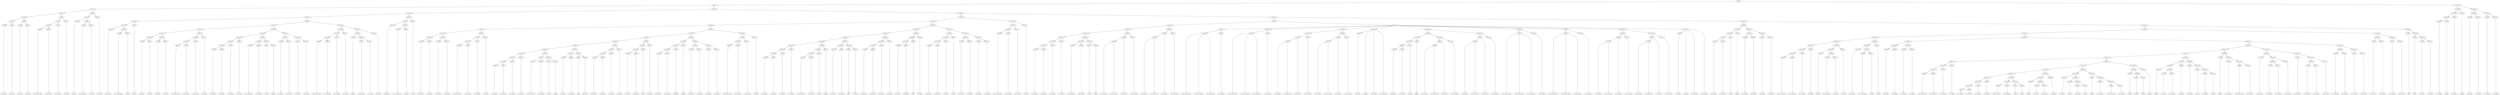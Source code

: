 digraph sample{
"L2544(0)"->"[C  E  G](0)"
"L2544(1)"->"[C  E  G](1)"
"L5130(5)"->"L2544(0)"
"L5130(5)"->"L2544(1)"
"L2544(2)"->"[C  E  G](2)"
"L2544(3)"->"[C  E  G](3)"
"L5130(6)"->"L2544(2)"
"L5130(6)"->"L2544(3)"
"L5130(4)"->"L5130(5)"
"L5130(4)"->"L5130(6)"
"L3494(0)"->"[Cis  D  F  G  B](0)"
"L3269(0)"->"[D  F  G  B](0)"
"L5130(9)"->"L3494(0)"
"L5130(9)"->"L3269(0)"
"L4227(0)"->"[F  G  A  B](0)"
"L5130(8)"->"L5130(9)"
"L5130(8)"->"L4227(0)"
"L4221(0)"->"[F  G  B](0)"
"L5130(7)"->"L5130(8)"
"L5130(7)"->"L4221(0)"
"L5130(3)"->"L5130(4)"
"L5130(3)"->"L5130(7)"
"L4372(0)"->"[C  E](0)"
"L3761(0)"->"[D  E  Gis  B](0)"
"L4187(0)"->"[C  E  A](0)"
"L5130(12)"->"L3761(0)"
"L5130(12)"->"L4187(0)"
"L5130(11)"->"L4372(0)"
"L5130(11)"->"L5130(12)"
"L4004(0)"->"[D  F  A](0)"
"L5130(10)"->"L5130(11)"
"L5130(10)"->"L4004(0)"
"L5130(2)"->"L5130(3)"
"L5130(2)"->"L5130(10)"
"L4431(0)"->"[D  E  Gis](0)"
"L3586(0)"->"[C  D  E  Gis  B](0)"
"L3495(0)"->"[C  A](0)"
"L5130(18)"->"L3586(0)"
"L5130(18)"->"L3495(0)"
"L5130(17)"->"L4431(0)"
"L5130(17)"->"L5130(18)"
"L3495(1)"->"[C  A](1)"
"L5130(16)"->"L5130(17)"
"L5130(16)"->"L3495(1)"
"L2544(4)"->"[C  E  G](4)"
"L2544(5)"->"[C  E  G](5)"
"L5130(23)"->"L2544(4)"
"L5130(23)"->"L2544(5)"
"L2544(6)"->"[C  E  G](6)"
"L2544(7)"->"[C  E  G](7)"
"L5130(24)"->"L2544(6)"
"L5130(24)"->"L2544(7)"
"L5130(22)"->"L5130(23)"
"L5130(22)"->"L5130(24)"
"L3494(1)"->"[Cis  D  F  G  B](1)"
"L3269(1)"->"[D  F  G  B](1)"
"L5130(27)"->"L3494(1)"
"L5130(27)"->"L3269(1)"
"L4227(1)"->"[F  G  A  B](1)"
"L5130(26)"->"L5130(27)"
"L5130(26)"->"L4227(1)"
"L4221(1)"->"[F  G  B](1)"
"L5130(25)"->"L5130(26)"
"L5130(25)"->"L4221(1)"
"L5130(21)"->"L5130(22)"
"L5130(21)"->"L5130(25)"
"L4861(0)"->"[C  G  Ais](0)"
"L1909(0)"->"[C  Fis  A](0)"
"L5130(32)"->"L4861(0)"
"L5130(32)"->"L1909(0)"
"L1221(0)"->"[C  F  Gis](0)"
"L5130(31)"->"L5130(32)"
"L5130(31)"->"L1221(0)"
"L2544(8)"->"[C  E  G](8)"
"L5130(30)"->"L5130(31)"
"L5130(30)"->"L2544(8)"
"L2228(0)"->"[D  E  F  G  B](0)"
"L3269(2)"->"[D  F  G  B](2)"
"L5130(34)"->"L2228(0)"
"L5130(34)"->"L3269(2)"
"L4372(1)"->"[C  E](1)"
"L2185(0)"->"[rest](0)"
"L5130(35)"->"L4372(1)"
"L5130(35)"->"L2185(0)"
"L5130(33)"->"L5130(34)"
"L5130(33)"->"L5130(35)"
"L5130(29)"->"L5130(30)"
"L5130(29)"->"L5130(33)"
"L2544(9)"->"[C  E  G](9)"
"L2544(10)"->"[C  E  G](10)"
"L5130(37)"->"L2544(9)"
"L5130(37)"->"L2544(10)"
"L2544(11)"->"[C  E  G](11)"
"L2544(12)"->"[C  E  G](12)"
"L5130(38)"->"L2544(11)"
"L5130(38)"->"L2544(12)"
"L5130(36)"->"L5130(37)"
"L5130(36)"->"L5130(38)"
"L5130(28)"->"L5130(29)"
"L5130(28)"->"L5130(36)"
"L5130(20)"->"L5130(21)"
"L5130(20)"->"L5130(28)"
"L3494(2)"->"[Cis  D  F  G  B](2)"
"L3269(3)"->"[D  F  G  B](3)"
"L5130(42)"->"L3494(2)"
"L5130(42)"->"L3269(3)"
"L4227(2)"->"[F  G  A  B](2)"
"L5130(41)"->"L5130(42)"
"L5130(41)"->"L4227(2)"
"L4221(2)"->"[F  G  B](2)"
"L5130(40)"->"L5130(41)"
"L5130(40)"->"L4221(2)"
"L4372(2)"->"[C  E](2)"
"L3761(1)"->"[D  E  Gis  B](1)"
"L4187(1)"->"[C  E  A](1)"
"L5130(45)"->"L3761(1)"
"L5130(45)"->"L4187(1)"
"L5130(44)"->"L4372(2)"
"L5130(44)"->"L5130(45)"
"L4004(1)"->"[D  F  A](1)"
"L5130(43)"->"L5130(44)"
"L5130(43)"->"L4004(1)"
"L5130(39)"->"L5130(40)"
"L5130(39)"->"L5130(43)"
"L5130(19)"->"L5130(20)"
"L5130(19)"->"L5130(39)"
"L5130(15)"->"L5130(16)"
"L5130(15)"->"L5130(19)"
"L4431(1)"->"[D  E  Gis](1)"
"L3586(1)"->"[C  D  E  Gis  B](1)"
"L3495(2)"->"[C  A](2)"
"L5130(48)"->"L3586(1)"
"L5130(48)"->"L3495(2)"
"L5130(47)"->"L4431(1)"
"L5130(47)"->"L5130(48)"
"L3495(3)"->"[C  A](3)"
"L5130(46)"->"L5130(47)"
"L5130(46)"->"L3495(3)"
"L5130(14)"->"L5130(15)"
"L5130(14)"->"L5130(46)"
"L2544(13)"->"[C  E  G](13)"
"L2544(14)"->"[C  E  G](14)"
"L5130(55)"->"L2544(13)"
"L5130(55)"->"L2544(14)"
"L2544(15)"->"[C  E  G](15)"
"L2544(16)"->"[C  E  G](16)"
"L5130(56)"->"L2544(15)"
"L5130(56)"->"L2544(16)"
"L5130(54)"->"L5130(55)"
"L5130(54)"->"L5130(56)"
"L3494(3)"->"[Cis  D  F  G  B](3)"
"L3269(4)"->"[D  F  G  B](4)"
"L5130(59)"->"L3494(3)"
"L5130(59)"->"L3269(4)"
"L4227(3)"->"[F  G  A  B](3)"
"L5130(58)"->"L5130(59)"
"L5130(58)"->"L4227(3)"
"L4221(3)"->"[F  G  B](3)"
"L5130(57)"->"L5130(58)"
"L5130(57)"->"L4221(3)"
"L5130(53)"->"L5130(54)"
"L5130(53)"->"L5130(57)"
"L4861(1)"->"[C  G  Ais](1)"
"L1909(1)"->"[C  Fis  A](1)"
"L5130(68)"->"L4861(1)"
"L5130(68)"->"L1909(1)"
"L1221(1)"->"[C  F  Gis](1)"
"L5130(67)"->"L5130(68)"
"L5130(67)"->"L1221(1)"
"L2544(17)"->"[C  E  G](17)"
"L5130(66)"->"L5130(67)"
"L5130(66)"->"L2544(17)"
"L2228(1)"->"[D  E  F  G  B](1)"
"L3269(5)"->"[D  F  G  B](5)"
"L5130(70)"->"L2228(1)"
"L5130(70)"->"L3269(5)"
"L4372(3)"->"[C  E](3)"
"L2185(1)"->"[rest](1)"
"L5130(71)"->"L4372(3)"
"L5130(71)"->"L2185(1)"
"L5130(69)"->"L5130(70)"
"L5130(69)"->"L5130(71)"
"L5130(65)"->"L5130(66)"
"L5130(65)"->"L5130(69)"
"L2689(0)"->"[C  G  B](0)"
"L4058(0)"->"[D  E  Fis](0)"
"L5130(73)"->"L2689(0)"
"L5130(73)"->"L4058(0)"
"L2388(0)"->"[G](0)"
"L1895(0)"->"[D  G  B](0)"
"L5130(74)"->"L2388(0)"
"L5130(74)"->"L1895(0)"
"L5130(72)"->"L5130(73)"
"L5130(72)"->"L5130(74)"
"L5130(64)"->"L5130(65)"
"L5130(64)"->"L5130(72)"
"L4055(0)"->"[C  Dis  G](0)"
"L4055(1)"->"[C  Dis  G](1)"
"L5130(77)"->"L4055(0)"
"L5130(77)"->"L4055(1)"
"L1895(1)"->"[D  G  B](1)"
"L5130(76)"->"L5130(77)"
"L5130(76)"->"L1895(1)"
"L1895(2)"->"[D  G  B](2)"
"L5130(75)"->"L5130(76)"
"L5130(75)"->"L1895(2)"
"L5130(63)"->"L5130(64)"
"L5130(63)"->"L5130(75)"
"L2689(1)"->"[C  G  B](1)"
"L4058(1)"->"[D  E  Fis](1)"
"L5130(80)"->"L2689(1)"
"L5130(80)"->"L4058(1)"
"L2388(1)"->"[G](1)"
"L5130(79)"->"L5130(80)"
"L5130(79)"->"L2388(1)"
"L4221(4)"->"[F  G  B](4)"
"L5130(78)"->"L5130(79)"
"L5130(78)"->"L4221(4)"
"L5130(62)"->"L5130(63)"
"L5130(62)"->"L5130(78)"
"L4055(2)"->"[C  Dis  G](2)"
"L4055(3)"->"[C  Dis  G](3)"
"L5130(84)"->"L4055(2)"
"L5130(84)"->"L4055(3)"
"L1895(3)"->"[D  G  B](3)"
"L5130(83)"->"L5130(84)"
"L5130(83)"->"L1895(3)"
"L2597(0)"->"[G  B](0)"
"L5130(82)"->"L5130(83)"
"L5130(82)"->"L2597(0)"
"L2544(18)"->"[C  E  G](18)"
"L2544(19)"->"[C  E  G](19)"
"L5130(86)"->"L2544(18)"
"L5130(86)"->"L2544(19)"
"L2544(20)"->"[C  E  G](20)"
"L2544(21)"->"[C  E  G](21)"
"L5130(87)"->"L2544(20)"
"L5130(87)"->"L2544(21)"
"L5130(85)"->"L5130(86)"
"L5130(85)"->"L5130(87)"
"L5130(81)"->"L5130(82)"
"L5130(81)"->"L5130(85)"
"L5130(61)"->"L5130(62)"
"L5130(61)"->"L5130(81)"
"L3494(4)"->"[Cis  D  F  G  B](4)"
"L3269(6)"->"[D  F  G  B](6)"
"L5130(90)"->"L3494(4)"
"L5130(90)"->"L3269(6)"
"L4227(4)"->"[F  G  A  B](4)"
"L5130(89)"->"L5130(90)"
"L5130(89)"->"L4227(4)"
"L4221(5)"->"[F  G  B](5)"
"L5130(88)"->"L5130(89)"
"L5130(88)"->"L4221(5)"
"L5130(60)"->"L5130(61)"
"L5130(60)"->"L5130(88)"
"L5130(52)"->"L5130(53)"
"L5130(52)"->"L5130(60)"
"L4861(2)"->"[C  G  Ais](2)"
"L1909(2)"->"[C  Fis  A](2)"
"L5130(98)"->"L4861(2)"
"L5130(98)"->"L1909(2)"
"L1221(2)"->"[C  F  Gis](2)"
"L5130(97)"->"L5130(98)"
"L5130(97)"->"L1221(2)"
"L2544(22)"->"[C  E  G](22)"
"L5130(96)"->"L5130(97)"
"L5130(96)"->"L2544(22)"
"L2228(2)"->"[D  E  F  G  B](2)"
"L3269(7)"->"[D  F  G  B](7)"
"L5130(101)"->"L2228(2)"
"L5130(101)"->"L3269(7)"
"L4372(4)"->"[C  E](4)"
"L5130(100)"->"L5130(101)"
"L5130(100)"->"L4372(4)"
"L2185(2)"->"[rest](2)"
"L5130(99)"->"L5130(100)"
"L5130(99)"->"L2185(2)"
"L5130(95)"->"L5130(96)"
"L5130(95)"->"L5130(99)"
"L2689(2)"->"[C  G  B](2)"
"L4058(2)"->"[D  E  Fis](2)"
"L5130(103)"->"L2689(2)"
"L5130(103)"->"L4058(2)"
"L2388(2)"->"[G](2)"
"L1895(4)"->"[D  G  B](4)"
"L5130(104)"->"L2388(2)"
"L5130(104)"->"L1895(4)"
"L5130(102)"->"L5130(103)"
"L5130(102)"->"L5130(104)"
"L5130(94)"->"L5130(95)"
"L5130(94)"->"L5130(102)"
"L4055(4)"->"[C  Dis  G](4)"
"L4055(5)"->"[C  Dis  G](5)"
"L5130(107)"->"L4055(4)"
"L5130(107)"->"L4055(5)"
"L1895(5)"->"[D  G  B](5)"
"L5130(106)"->"L5130(107)"
"L5130(106)"->"L1895(5)"
"L1895(6)"->"[D  G  B](6)"
"L5130(105)"->"L5130(106)"
"L5130(105)"->"L1895(6)"
"L5130(93)"->"L5130(94)"
"L5130(93)"->"L5130(105)"
"L2689(3)"->"[C  G  B](3)"
"L4058(3)"->"[D  E  Fis](3)"
"L5130(110)"->"L2689(3)"
"L5130(110)"->"L4058(3)"
"L2388(3)"->"[G](3)"
"L5130(109)"->"L5130(110)"
"L5130(109)"->"L2388(3)"
"L4221(6)"->"[F  G  B](6)"
"L5130(108)"->"L5130(109)"
"L5130(108)"->"L4221(6)"
"L5130(92)"->"L5130(93)"
"L5130(92)"->"L5130(108)"
"L4055(6)"->"[C  Dis  G](6)"
"L4055(7)"->"[C  Dis  G](7)"
"L5130(114)"->"L4055(6)"
"L5130(114)"->"L4055(7)"
"L1895(7)"->"[D  G  B](7)"
"L5130(113)"->"L5130(114)"
"L5130(113)"->"L1895(7)"
"L2597(1)"->"[G  B](1)"
"L5130(112)"->"L5130(113)"
"L5130(112)"->"L2597(1)"
"L2544(23)"->"[C  E  G](23)"
"L2544(24)"->"[C  E  G](24)"
"L5130(116)"->"L2544(23)"
"L5130(116)"->"L2544(24)"
"L2544(25)"->"[C  E  G](25)"
"L2544(26)"->"[C  E  G](26)"
"L5130(117)"->"L2544(25)"
"L5130(117)"->"L2544(26)"
"L5130(115)"->"L5130(116)"
"L5130(115)"->"L5130(117)"
"L5130(111)"->"L5130(112)"
"L5130(111)"->"L5130(115)"
"L5130(91)"->"L5130(92)"
"L5130(91)"->"L5130(111)"
"L5130(51)"->"L5130(52)"
"L5130(51)"->"L5130(91)"
"L3494(5)"->"[Cis  D  F  G  B](5)"
"L3269(8)"->"[D  F  G  B](8)"
"L5130(120)"->"L3494(5)"
"L5130(120)"->"L3269(8)"
"L4227(5)"->"[F  G  A  B](5)"
"L5130(119)"->"L5130(120)"
"L5130(119)"->"L4227(5)"
"L4221(7)"->"[F  G  B](7)"
"L5130(118)"->"L5130(119)"
"L5130(118)"->"L4221(7)"
"L5130(50)"->"L5130(51)"
"L5130(50)"->"L5130(118)"
"L4861(3)"->"[C  G  Ais](3)"
"L1909(3)"->"[C  Fis  A](3)"
"L5130(127)"->"L4861(3)"
"L5130(127)"->"L1909(3)"
"L1221(3)"->"[C  F  Gis](3)"
"L5130(126)"->"L5130(127)"
"L5130(126)"->"L1221(3)"
"L2544(27)"->"[C  E  G](27)"
"L5130(125)"->"L5130(126)"
"L5130(125)"->"L2544(27)"
"L2228(3)"->"[D  E  F  G  B](3)"
"L3269(9)"->"[D  F  G  B](9)"
"L5130(129)"->"L2228(3)"
"L5130(129)"->"L3269(9)"
"L4372(5)"->"[C  E](5)"
"L2185(3)"->"[rest](3)"
"L5130(130)"->"L4372(5)"
"L5130(130)"->"L2185(3)"
"L5130(128)"->"L5130(129)"
"L5130(128)"->"L5130(130)"
"L5130(124)"->"L5130(125)"
"L5130(124)"->"L5130(128)"
"L1509(0)"->"[C  F  G  A](0)"
"L1509(0)"->"[C  D  E  F  A](0)"
"L4209(0)"->"L1509(0)"
"L4209(0)"->"[C  D  F  A](0)"
"L3211(0)"->"[C  D  F  A  B](0)"
"L5130(131)"->"L4209(0)"
"L5130(131)"->"L3211(0)"
"L5130(123)"->"L5130(124)"
"L5130(123)"->"L5130(131)"
"L1509(1)"->"[C  F  G  A](1)"
"L1509(1)"->"[C  D  E  F  A](1)"
"L4209(1)"->"L1509(1)"
"L4209(1)"->"[C  D  F  A](1)"
"L3211(1)"->"[C  D  F  A  B](1)"
"L5130(132)"->"L4209(1)"
"L5130(132)"->"L3211(1)"
"L5130(122)"->"L5130(123)"
"L5130(122)"->"L5130(132)"
"L4542(0)"->"[C  Cis  D  E  Ais](0)"
"L4542(0)"->"[C  Dis  E  F  Ais](0)"
"L4542(0)"->"[C  E  Fis  Ais](0)"
"L2616(0)"->"[C  E  G  Ais](0)"
"L4544(0)"->"L4542(0)"
"L4544(0)"->"L2616(0)"
"L4542(1)"->"[C  Cis  D  E  Ais](1)"
"L4542(1)"->"[C  Dis  E  F  Ais](1)"
"L4542(1)"->"[C  E  Fis  Ais](1)"
"L2616(1)"->"[C  E  G  Ais](1)"
"L4544(1)"->"L4542(1)"
"L4544(1)"->"L2616(1)"
"L1509(2)"->"[C  F  G  A](2)"
"L1509(2)"->"[C  D  E  F  A](2)"
"L4209(2)"->"L1509(2)"
"L4209(2)"->"[C  D  F  A](2)"
"L3211(2)"->"[C  D  F  A  B](2)"
"L5130(134)"->"L4209(2)"
"L5130(134)"->"L3211(2)"
"L1509(3)"->"[C  F  G  A](3)"
"L1509(3)"->"[C  D  E  F  A](3)"
"L4209(3)"->"L1509(3)"
"L4209(3)"->"[C  D  F  A](3)"
"L3211(3)"->"[C  D  F  A  B](3)"
"L5130(135)"->"L4209(3)"
"L5130(135)"->"L3211(3)"
"L5130(133)"->"L5130(134)"
"L5130(133)"->"L5130(135)"
"L4264(0)"->"[C  D  E](0)"
"L4349(0)"->"[C  Ais](0)"
"L4349(0)"->"[C  F  G  A](4)"
"L4349(0)"->"L4264(0)"
"L4349(0)"->"[C  G  A  Ais](0)"
"L4787(0)"->"[F  A  Ais](0)"
"L2323(0)"->"[C  D  E  A](0)"
"L5054(0)"->"L4787(0)"
"L5054(0)"->"L2323(0)"
"L2172(0)"->"[F  A](0)"
"L5130(139)"->"L5054(0)"
"L5130(139)"->"L2172(0)"
"L2185(4)"->"[rest](4)"
"L5130(138)"->"L5130(139)"
"L5130(138)"->"L2185(4)"
"L1509(4)"->"[C  F  G  A](5)"
"L1509(4)"->"[C  D  E  F  A](4)"
"L4209(4)"->"L1509(4)"
"L4209(4)"->"[C  D  F  A](4)"
"L3211(4)"->"[C  D  F  A  B](4)"
"L5130(140)"->"L4209(4)"
"L5130(140)"->"L3211(4)"
"L5130(137)"->"L5130(138)"
"L5130(137)"->"L5130(140)"
"L1509(5)"->"[C  F  G  A](6)"
"L1509(5)"->"[C  D  E  F  A](5)"
"L4209(5)"->"L1509(5)"
"L4209(5)"->"[C  D  F  A](5)"
"L3211(5)"->"[C  D  F  A  B](5)"
"L5130(141)"->"L4209(5)"
"L5130(141)"->"L3211(5)"
"L5130(136)"->"L5130(137)"
"L5130(136)"->"L5130(141)"
"L4542(2)"->"[C  Cis  D  E  Ais](2)"
"L4542(2)"->"[C  Dis  E  F  Ais](2)"
"L4542(2)"->"[C  E  Fis  Ais](2)"
"L2616(2)"->"[C  E  G  Ais](2)"
"L4544(2)"->"L4542(2)"
"L4544(2)"->"L2616(2)"
"L4542(3)"->"[C  Cis  D  E  Ais](3)"
"L4542(3)"->"[C  Dis  E  F  Ais](3)"
"L4542(3)"->"[C  E  Fis  Ais](3)"
"L2616(3)"->"[C  E  G  Ais](3)"
"L4544(3)"->"L4542(3)"
"L4544(3)"->"L2616(3)"
"L1509(6)"->"[C  F  G  A](7)"
"L1509(6)"->"[C  D  E  F  A](6)"
"L4209(6)"->"L1509(6)"
"L4209(6)"->"[C  D  F  A](6)"
"L3211(6)"->"[C  D  F  A  B](6)"
"L5130(143)"->"L4209(6)"
"L5130(143)"->"L3211(6)"
"L1509(7)"->"[C  F  G  A](8)"
"L1509(7)"->"[C  D  E  F  A](7)"
"L4209(7)"->"L1509(7)"
"L4209(7)"->"[C  D  F  A](7)"
"L3211(7)"->"[C  D  F  A  B](7)"
"L5130(144)"->"L4209(7)"
"L5130(144)"->"L3211(7)"
"L5130(142)"->"L5130(143)"
"L5130(142)"->"L5130(144)"
"L4264(1)"->"[C  D  E](1)"
"L4349(1)"->"[C  Ais](1)"
"L4349(1)"->"[C  F  G  A](9)"
"L4349(1)"->"L4264(1)"
"L4349(1)"->"[C  G  A  Ais](1)"
"L5032(0)"->"L4544(0)"
"L5032(0)"->"L4544(1)"
"L5032(0)"->"L5130(133)"
"L5032(0)"->"L4349(0)"
"L5032(0)"->"L5130(136)"
"L5032(0)"->"L4544(2)"
"L5032(0)"->"L4544(3)"
"L5032(0)"->"L5130(142)"
"L5032(0)"->"L4349(1)"
"L5045(0)"->"L5130(122)"
"L5045(0)"->"L5032(0)"
"L4787(1)"->"[F  A  Ais](1)"
"L2323(1)"->"[C  D  E  A](1)"
"L5054(1)"->"L4787(1)"
"L5054(1)"->"L2323(1)"
"L2172(1)"->"[F  A](1)"
"L5130(148)"->"L5054(1)"
"L5130(148)"->"L2172(1)"
"L2185(5)"->"[rest](5)"
"L5130(147)"->"L5130(148)"
"L5130(147)"->"L2185(5)"
"L2544(28)"->"[C  E  G](28)"
"L2544(29)"->"[C  E  G](29)"
"L5130(150)"->"L2544(28)"
"L5130(150)"->"L2544(29)"
"L2544(30)"->"[C  E  G](30)"
"L2544(31)"->"[C  E  G](31)"
"L5130(151)"->"L2544(30)"
"L5130(151)"->"L2544(31)"
"L5130(149)"->"L5130(150)"
"L5130(149)"->"L5130(151)"
"L5130(146)"->"L5130(147)"
"L5130(146)"->"L5130(149)"
"L3494(6)"->"[Cis  D  F  G  B](6)"
"L3269(10)"->"[D  F  G  B](10)"
"L5130(159)"->"L3494(6)"
"L5130(159)"->"L3269(10)"
"L4227(6)"->"[F  G  A  B](6)"
"L5130(158)"->"L5130(159)"
"L5130(158)"->"L4227(6)"
"L4221(8)"->"[F  G  B](8)"
"L5130(157)"->"L5130(158)"
"L5130(157)"->"L4221(8)"
"L4372(6)"->"[C  E](6)"
"L3761(2)"->"[D  E  Gis  B](2)"
"L4187(2)"->"[C  E  A](2)"
"L5130(162)"->"L3761(2)"
"L5130(162)"->"L4187(2)"
"L5130(161)"->"L4372(6)"
"L5130(161)"->"L5130(162)"
"L4004(2)"->"[D  F  A](2)"
"L5130(160)"->"L5130(161)"
"L5130(160)"->"L4004(2)"
"L5130(156)"->"L5130(157)"
"L5130(156)"->"L5130(160)"
"L4431(2)"->"[D  E  Gis](2)"
"L3586(2)"->"[C  D  E  Gis  B](2)"
"L3495(4)"->"[C  A](4)"
"L5130(165)"->"L3586(2)"
"L5130(165)"->"L3495(4)"
"L5130(164)"->"L4431(2)"
"L5130(164)"->"L5130(165)"
"L3495(5)"->"[C  A](5)"
"L5130(163)"->"L5130(164)"
"L5130(163)"->"L3495(5)"
"L5130(155)"->"L5130(156)"
"L5130(155)"->"L5130(163)"
"L2544(32)"->"[C  E  G](32)"
"L2544(33)"->"[C  E  G](33)"
"L5130(168)"->"L2544(32)"
"L5130(168)"->"L2544(33)"
"L2544(34)"->"[C  E  G](34)"
"L2544(35)"->"[C  E  G](35)"
"L5130(169)"->"L2544(34)"
"L5130(169)"->"L2544(35)"
"L5130(167)"->"L5130(168)"
"L5130(167)"->"L5130(169)"
"L3494(7)"->"[Cis  D  F  G  B](7)"
"L3269(11)"->"[D  F  G  B](11)"
"L5130(177)"->"L3494(7)"
"L5130(177)"->"L3269(11)"
"L4227(7)"->"[F  G  A  B](7)"
"L5130(176)"->"L5130(177)"
"L5130(176)"->"L4227(7)"
"L4221(9)"->"[F  G  B](9)"
"L5130(175)"->"L5130(176)"
"L5130(175)"->"L4221(9)"
"L4861(4)"->"[C  G  Ais](4)"
"L1909(4)"->"[C  Fis  A](4)"
"L5130(184)"->"L4861(4)"
"L5130(184)"->"L1909(4)"
"L1221(4)"->"[C  F  Gis](4)"
"L5130(183)"->"L5130(184)"
"L5130(183)"->"L1221(4)"
"L2544(36)"->"[C  E  G](36)"
"L5130(182)"->"L5130(183)"
"L5130(182)"->"L2544(36)"
"L2228(4)"->"[D  E  F  G  B](4)"
"L3269(12)"->"[D  F  G  B](12)"
"L5130(186)"->"L2228(4)"
"L5130(186)"->"L3269(12)"
"L4372(7)"->"[C  E](7)"
"L2185(6)"->"[rest](6)"
"L5130(187)"->"L4372(7)"
"L5130(187)"->"L2185(6)"
"L5130(185)"->"L5130(186)"
"L5130(185)"->"L5130(187)"
"L5130(181)"->"L5130(182)"
"L5130(181)"->"L5130(185)"
"L2597(2)"->"[G  B](2)"
"L3003(0)"->"[C  G  A](0)"
"L3931(0)"->"[Cis  G  Ais](0)"
"L5130(190)"->"L3003(0)"
"L5130(190)"->"L3931(0)"
"L5130(189)"->"L2597(2)"
"L5130(189)"->"L5130(190)"
"L1895(8)"->"[D  G  B](8)"
"L5130(188)"->"L5130(189)"
"L5130(188)"->"L1895(8)"
"L5130(180)"->"L5130(181)"
"L5130(180)"->"L5130(188)"
"L2544(37)"->"[C  E  G](37)"
"L2188(0)"->"[E  G](0)"
"L2544(38)"->"[C  E  G](38)"
"L4372(8)"->"[C  E](8)"
"L5130(194)"->"L2544(38)"
"L5130(194)"->"L4372(8)"
"L5130(193)"->"L2188(0)"
"L5130(193)"->"L5130(194)"
"L5130(192)"->"L2544(37)"
"L5130(192)"->"L5130(193)"
"L2597(3)"->"[G  B](3)"
"L3269(13)"->"[D  F  G  B](13)"
"L3494(8)"->"[Cis  D  F  G  B](8)"
"L4184(0)"->"[E  F  G  B](0)"
"L5130(197)"->"L3494(8)"
"L5130(197)"->"L4184(0)"
"L5130(196)"->"L3269(13)"
"L5130(196)"->"L5130(197)"
"L5130(195)"->"L2597(3)"
"L5130(195)"->"L5130(196)"
"L5130(191)"->"L5130(192)"
"L5130(191)"->"L5130(195)"
"L5130(179)"->"L5130(180)"
"L5130(179)"->"L5130(191)"
"L4372(9)"->"[C  E](9)"
"L3420(0)"->"[E  B](0)"
"L1342(0)"->"[C  D](0)"
"L5130(200)"->"L3420(0)"
"L5130(200)"->"L1342(0)"
"L5130(199)"->"L4372(9)"
"L5130(199)"->"L5130(200)"
"L3063(0)"->"[A  B](0)"
"L5130(198)"->"L5130(199)"
"L5130(198)"->"L3063(0)"
"L5130(178)"->"L5130(179)"
"L5130(178)"->"L5130(198)"
"L5130(174)"->"L5130(175)"
"L5130(174)"->"L5130(178)"
"L2597(4)"->"[G  B](4)"
"L3003(1)"->"[C  G  A](1)"
"L3931(1)"->"[Cis  G  Ais](1)"
"L5130(204)"->"L3003(1)"
"L5130(204)"->"L3931(1)"
"L5130(203)"->"L2597(4)"
"L5130(203)"->"L5130(204)"
"L1895(9)"->"[D  G  B](9)"
"L5130(202)"->"L5130(203)"
"L5130(202)"->"L1895(9)"
"L2544(39)"->"[C  E  G](39)"
"L2188(1)"->"[E  G](1)"
"L2544(40)"->"[C  E  G](40)"
"L4372(10)"->"[C  E](10)"
"L5130(207)"->"L2544(40)"
"L5130(207)"->"L4372(10)"
"L5130(206)"->"L2188(1)"
"L5130(206)"->"L5130(207)"
"L5130(205)"->"L2544(39)"
"L5130(205)"->"L5130(206)"
"L5130(201)"->"L5130(202)"
"L5130(201)"->"L5130(205)"
"L5130(173)"->"L5130(174)"
"L5130(173)"->"L5130(201)"
"L2597(5)"->"[G  B](5)"
"L3269(14)"->"[D  F  G  B](14)"
"L3494(9)"->"[Cis  D  F  G  B](9)"
"L4184(1)"->"[E  F  G  B](1)"
"L5130(210)"->"L3494(9)"
"L5130(210)"->"L4184(1)"
"L5130(209)"->"L3269(14)"
"L5130(209)"->"L5130(210)"
"L5130(208)"->"L2597(5)"
"L5130(208)"->"L5130(209)"
"L5130(172)"->"L5130(173)"
"L5130(172)"->"L5130(208)"
"L2311(0)"->"[C  D  E  F](0)"
"L5021(0)"->"[C  G  A  B](0)"
"L5021(1)"->"[C  G  A  B](1)"
"L5130(214)"->"L5021(0)"
"L5130(214)"->"L5021(1)"
"L1733(0)"->"[D  E  F  G](0)"
"L5130(213)"->"L5130(214)"
"L5130(213)"->"L1733(0)"
"L5130(212)"->"L2311(0)"
"L5130(212)"->"L5130(213)"
"L2311(1)"->"[C  D  E  F](1)"
"L5021(2)"->"[C  G  A  B](2)"
"L5021(3)"->"[C  G  A  B](3)"
"L5130(217)"->"L5021(2)"
"L5130(217)"->"L5021(3)"
"L1733(1)"->"[D  E  F  G](1)"
"L5130(216)"->"L5130(217)"
"L5130(216)"->"L1733(1)"
"L5130(215)"->"L2311(1)"
"L5130(215)"->"L5130(216)"
"L5130(211)"->"L5130(212)"
"L5130(211)"->"L5130(215)"
"L5130(171)"->"L5130(172)"
"L5130(171)"->"L5130(211)"
"L3008(0)"->"[C  E  F  G](0)"
"L1350(0)"->"[C  D  A  B](0)"
"L5130(219)"->"L3008(0)"
"L5130(219)"->"L1350(0)"
"L5021(4)"->"[C  G  A  B](4)"
"L1733(2)"->"[D  E  F  G](2)"
"L5130(220)"->"L5021(4)"
"L5130(220)"->"L1733(2)"
"L5130(218)"->"L5130(219)"
"L5130(218)"->"L5130(220)"
"L5130(170)"->"L5130(171)"
"L5130(170)"->"L5130(218)"
"L5130(166)"->"L5130(167)"
"L5130(166)"->"L5130(170)"
"L5130(154)"->"L5130(155)"
"L5130(154)"->"L5130(166)"
"L3008(1)"->"[C  E  F  G](1)"
"L1350(1)"->"[C  D  A  B](1)"
"L5130(222)"->"L3008(1)"
"L5130(222)"->"L1350(1)"
"L5021(5)"->"[C  G  A  B](5)"
"L1733(3)"->"[D  E  F  G](3)"
"L5130(223)"->"L5021(5)"
"L5130(223)"->"L1733(3)"
"L5130(221)"->"L5130(222)"
"L5130(221)"->"L5130(223)"
"L5130(153)"->"L5130(154)"
"L5130(153)"->"L5130(221)"
"L1796(0)"->"[C](0)"
"L2185(7)"->"[rest](7)"
"L4356(0)"->"[C  F  A](0)"
"L1221(5)"->"[C  F  Gis](5)"
"L5130(226)"->"L4356(0)"
"L5130(226)"->"L1221(5)"
"L5130(225)"->"L2185(7)"
"L5130(225)"->"L5130(226)"
"L5130(224)"->"L1796(0)"
"L5130(224)"->"L5130(225)"
"L5130(152)"->"L5130(153)"
"L5130(152)"->"L5130(224)"
"L5130(145)"->"L5130(146)"
"L5130(145)"->"L5130(152)"
"L5130(121)"->"L5045(0)"
"L5130(121)"->"L5130(145)"
"L5130(49)"->"L5130(50)"
"L5130(49)"->"L5130(121)"
"L5130(13)"->"L5130(14)"
"L5130(13)"->"L5130(49)"
"L5130(1)"->"L5130(2)"
"L5130(1)"->"L5130(13)"
"L2544(41)"->"[C  E  G](41)"
"L2185(8)"->"[rest](8)"
"L5130(230)"->"L2544(41)"
"L5130(230)"->"L2185(8)"
"L2544(42)"->"[C  E  G](42)"
"L5130(229)"->"L5130(230)"
"L5130(229)"->"L2544(42)"
"L2185(9)"->"[rest](9)"
"L5130(228)"->"L5130(229)"
"L5130(228)"->"L2185(9)"
"L2544(43)"->"[C  E  G](43)"
"L2544(44)"->"[C  E  G](44)"
"L5130(232)"->"L2544(43)"
"L5130(232)"->"L2544(44)"
"L2544(45)"->"[C  E  G](45)"
"L2544(46)"->"[C  E  G](46)"
"L5130(233)"->"L2544(45)"
"L5130(233)"->"L2544(46)"
"L5130(231)"->"L5130(232)"
"L5130(231)"->"L5130(233)"
"L5130(227)"->"L5130(228)"
"L5130(227)"->"L5130(231)"
"L5130(0)"->"L5130(1)"
"L5130(0)"->"L5130(227)"
{rank = min; "L5130(0)"}
{rank = same; "L5130(1)"; "L5130(227)";}
{rank = same; "L5130(2)"; "L5130(13)"; "L5130(228)"; "L5130(231)";}
{rank = same; "L5130(3)"; "L5130(10)"; "L5130(14)"; "L5130(49)"; "L5130(229)"; "L2185(9)"; "L5130(232)"; "L5130(233)";}
{rank = same; "L5130(4)"; "L5130(7)"; "L5130(11)"; "L4004(0)"; "L5130(15)"; "L5130(46)"; "L5130(50)"; "L5130(121)"; "L5130(230)"; "L2544(42)"; "L2544(43)"; "L2544(44)"; "L2544(45)"; "L2544(46)";}
{rank = same; "L5130(5)"; "L5130(6)"; "L5130(8)"; "L4221(0)"; "L4372(0)"; "L5130(12)"; "L5130(16)"; "L5130(19)"; "L5130(47)"; "L3495(3)"; "L5130(51)"; "L5130(118)"; "L5045(0)"; "L5130(145)"; "L2544(41)"; "L2185(8)";}
{rank = same; "L2544(0)"; "L2544(1)"; "L2544(2)"; "L2544(3)"; "L5130(9)"; "L4227(0)"; "L3761(0)"; "L4187(0)"; "L5130(17)"; "L3495(1)"; "L5130(20)"; "L5130(39)"; "L4431(1)"; "L5130(48)"; "L5130(52)"; "L5130(91)"; "L5130(119)"; "L4221(7)"; "L5130(122)"; "L5032(0)"; "L5130(146)"; "L5130(152)";}
{rank = same; "L3494(0)"; "L3269(0)"; "L4431(0)"; "L5130(18)"; "L5130(21)"; "L5130(28)"; "L5130(40)"; "L5130(43)"; "L3586(1)"; "L3495(2)"; "L5130(53)"; "L5130(60)"; "L5130(92)"; "L5130(111)"; "L5130(120)"; "L4227(5)"; "L5130(123)"; "L5130(132)"; "L4544(0)"; "L4544(1)"; "L5130(133)"; "L4349(0)"; "L5130(136)"; "L4544(2)"; "L4544(3)"; "L5130(142)"; "L4349(1)"; "L5130(147)"; "L5130(149)"; "L5130(153)"; "L5130(224)";}
{rank = same; "L3586(0)"; "L3495(0)"; "L5130(22)"; "L5130(25)"; "L5130(29)"; "L5130(36)"; "L5130(41)"; "L4221(2)"; "L5130(44)"; "L4004(1)"; "L5130(54)"; "L5130(57)"; "L5130(61)"; "L5130(88)"; "L5130(93)"; "L5130(108)"; "L5130(112)"; "L5130(115)"; "L3494(5)"; "L3269(8)"; "L5130(124)"; "L5130(131)"; "L4209(1)"; "L3211(1)"; "L4542(0)"; "L2616(0)"; "L4542(1)"; "L2616(1)"; "L5130(134)"; "L5130(135)"; "L4264(0)"; "L5130(137)"; "L5130(141)"; "L4542(2)"; "L2616(2)"; "L4542(3)"; "L2616(3)"; "L5130(143)"; "L5130(144)"; "L4264(1)"; "L5130(148)"; "L2185(5)"; "L5130(150)"; "L5130(151)"; "L5130(154)"; "L5130(221)"; "L1796(0)"; "L5130(225)";}
{rank = same; "L5130(23)"; "L5130(24)"; "L5130(26)"; "L4221(1)"; "L5130(30)"; "L5130(33)"; "L5130(37)"; "L5130(38)"; "L5130(42)"; "L4227(2)"; "L4372(2)"; "L5130(45)"; "L5130(55)"; "L5130(56)"; "L5130(58)"; "L4221(3)"; "L5130(62)"; "L5130(81)"; "L5130(89)"; "L4221(5)"; "L5130(94)"; "L5130(105)"; "L5130(109)"; "L4221(6)"; "L5130(113)"; "L2597(1)"; "L5130(116)"; "L5130(117)"; "L5130(125)"; "L5130(128)"; "L4209(0)"; "L3211(0)"; "L1509(1)"; "L4209(2)"; "L3211(2)"; "L4209(3)"; "L3211(3)"; "L5130(138)"; "L5130(140)"; "L4209(5)"; "L3211(5)"; "L4209(6)"; "L3211(6)"; "L4209(7)"; "L3211(7)"; "L5054(1)"; "L2172(1)"; "L2544(28)"; "L2544(29)"; "L2544(30)"; "L2544(31)"; "L5130(155)"; "L5130(166)"; "L5130(222)"; "L5130(223)"; "L2185(7)"; "L5130(226)";}
{rank = same; "L2544(4)"; "L2544(5)"; "L2544(6)"; "L2544(7)"; "L5130(27)"; "L4227(1)"; "L5130(31)"; "L2544(8)"; "L5130(34)"; "L5130(35)"; "L2544(9)"; "L2544(10)"; "L2544(11)"; "L2544(12)"; "L3494(2)"; "L3269(3)"; "L3761(1)"; "L4187(1)"; "L2544(13)"; "L2544(14)"; "L2544(15)"; "L2544(16)"; "L5130(59)"; "L4227(3)"; "L5130(63)"; "L5130(78)"; "L5130(82)"; "L5130(85)"; "L5130(90)"; "L4227(4)"; "L5130(95)"; "L5130(102)"; "L5130(106)"; "L1895(6)"; "L5130(110)"; "L2388(3)"; "L5130(114)"; "L1895(7)"; "L2544(23)"; "L2544(24)"; "L2544(25)"; "L2544(26)"; "L5130(126)"; "L2544(27)"; "L5130(129)"; "L5130(130)"; "L1509(0)"; "L1509(2)"; "L1509(3)"; "L5130(139)"; "L2185(4)"; "L4209(4)"; "L3211(4)"; "L1509(5)"; "L1509(6)"; "L1509(7)"; "L4787(1)"; "L2323(1)"; "L5130(156)"; "L5130(163)"; "L5130(167)"; "L5130(170)"; "L3008(1)"; "L1350(1)"; "L5021(5)"; "L1733(3)"; "L4356(0)"; "L1221(5)";}
{rank = same; "L3494(1)"; "L3269(1)"; "L5130(32)"; "L1221(0)"; "L2228(0)"; "L3269(2)"; "L4372(1)"; "L2185(0)"; "L3494(3)"; "L3269(4)"; "L5130(64)"; "L5130(75)"; "L5130(79)"; "L4221(4)"; "L5130(83)"; "L2597(0)"; "L5130(86)"; "L5130(87)"; "L3494(4)"; "L3269(6)"; "L5130(96)"; "L5130(99)"; "L5130(103)"; "L5130(104)"; "L5130(107)"; "L1895(5)"; "L2689(3)"; "L4058(3)"; "L4055(6)"; "L4055(7)"; "L5130(127)"; "L1221(3)"; "L2228(3)"; "L3269(9)"; "L4372(5)"; "L2185(3)"; "L5054(0)"; "L2172(0)"; "L1509(4)"; "L5130(157)"; "L5130(160)"; "L5130(164)"; "L3495(5)"; "L5130(168)"; "L5130(169)"; "L5130(171)"; "L5130(218)";}
{rank = same; "L4861(0)"; "L1909(0)"; "L5130(65)"; "L5130(72)"; "L5130(76)"; "L1895(2)"; "L5130(80)"; "L2388(1)"; "L5130(84)"; "L1895(3)"; "L2544(18)"; "L2544(19)"; "L2544(20)"; "L2544(21)"; "L5130(97)"; "L2544(22)"; "L5130(100)"; "L2185(2)"; "L2689(2)"; "L4058(2)"; "L2388(2)"; "L1895(4)"; "L4055(4)"; "L4055(5)"; "L4861(3)"; "L1909(3)"; "L4787(0)"; "L2323(0)"; "L5130(158)"; "L4221(8)"; "L5130(161)"; "L4004(2)"; "L4431(2)"; "L5130(165)"; "L2544(32)"; "L2544(33)"; "L2544(34)"; "L2544(35)"; "L5130(172)"; "L5130(211)"; "L5130(219)"; "L5130(220)";}
{rank = same; "L5130(66)"; "L5130(69)"; "L5130(73)"; "L5130(74)"; "L5130(77)"; "L1895(1)"; "L2689(1)"; "L4058(1)"; "L4055(2)"; "L4055(3)"; "L5130(98)"; "L1221(2)"; "L5130(101)"; "L4372(4)"; "L5130(159)"; "L4227(6)"; "L4372(6)"; "L5130(162)"; "L3586(2)"; "L3495(4)"; "L5130(173)"; "L5130(208)"; "L5130(212)"; "L5130(215)"; "L3008(0)"; "L1350(0)"; "L5021(4)"; "L1733(2)";}
{rank = same; "L5130(67)"; "L2544(17)"; "L5130(70)"; "L5130(71)"; "L2689(0)"; "L4058(0)"; "L2388(0)"; "L1895(0)"; "L4055(0)"; "L4055(1)"; "L4861(2)"; "L1909(2)"; "L2228(2)"; "L3269(7)"; "L3494(6)"; "L3269(10)"; "L3761(2)"; "L4187(2)"; "L5130(174)"; "L5130(201)"; "L2597(5)"; "L5130(209)"; "L2311(0)"; "L5130(213)"; "L2311(1)"; "L5130(216)";}
{rank = same; "L5130(68)"; "L1221(1)"; "L2228(1)"; "L3269(5)"; "L4372(3)"; "L2185(1)"; "L5130(175)"; "L5130(178)"; "L5130(202)"; "L5130(205)"; "L3269(14)"; "L5130(210)"; "L5130(214)"; "L1733(0)"; "L5130(217)"; "L1733(1)";}
{rank = same; "L4861(1)"; "L1909(1)"; "L5130(176)"; "L4221(9)"; "L5130(179)"; "L5130(198)"; "L5130(203)"; "L1895(9)"; "L2544(39)"; "L5130(206)"; "L3494(9)"; "L4184(1)"; "L5021(0)"; "L5021(1)"; "L5021(2)"; "L5021(3)";}
{rank = same; "L5130(177)"; "L4227(7)"; "L5130(180)"; "L5130(191)"; "L5130(199)"; "L3063(0)"; "L2597(4)"; "L5130(204)"; "L2188(1)"; "L5130(207)";}
{rank = same; "L3494(7)"; "L3269(11)"; "L5130(181)"; "L5130(188)"; "L5130(192)"; "L5130(195)"; "L4372(9)"; "L5130(200)"; "L3003(1)"; "L3931(1)"; "L2544(40)"; "L4372(10)";}
{rank = same; "L5130(182)"; "L5130(185)"; "L5130(189)"; "L1895(8)"; "L2544(37)"; "L5130(193)"; "L2597(3)"; "L5130(196)"; "L3420(0)"; "L1342(0)";}
{rank = same; "L5130(183)"; "L2544(36)"; "L5130(186)"; "L5130(187)"; "L2597(2)"; "L5130(190)"; "L2188(0)"; "L5130(194)"; "L3269(13)"; "L5130(197)";}
{rank = same; "L5130(184)"; "L1221(4)"; "L2228(4)"; "L3269(12)"; "L4372(7)"; "L2185(6)"; "L3003(0)"; "L3931(0)"; "L2544(38)"; "L4372(8)"; "L3494(8)"; "L4184(0)";}
{rank = same; "L4861(4)"; "L1909(4)";}
{rank = max; "[A  B](0)"; "[C  A](0)"; "[C  A](1)"; "[C  A](2)"; "[C  A](3)"; "[C  A](4)"; "[C  A](5)"; "[C  Ais](0)"; "[C  Ais](1)"; "[C  Cis  D  E  Ais](0)"; "[C  Cis  D  E  Ais](1)"; "[C  Cis  D  E  Ais](2)"; "[C  Cis  D  E  Ais](3)"; "[C  D  A  B](0)"; "[C  D  A  B](1)"; "[C  D  E  A](0)"; "[C  D  E  A](1)"; "[C  D  E  F  A](0)"; "[C  D  E  F  A](1)"; "[C  D  E  F  A](2)"; "[C  D  E  F  A](3)"; "[C  D  E  F  A](4)"; "[C  D  E  F  A](5)"; "[C  D  E  F  A](6)"; "[C  D  E  F  A](7)"; "[C  D  E  F](0)"; "[C  D  E  F](1)"; "[C  D  E  Gis  B](0)"; "[C  D  E  Gis  B](1)"; "[C  D  E  Gis  B](2)"; "[C  D  E](0)"; "[C  D  E](1)"; "[C  D  F  A  B](0)"; "[C  D  F  A  B](1)"; "[C  D  F  A  B](2)"; "[C  D  F  A  B](3)"; "[C  D  F  A  B](4)"; "[C  D  F  A  B](5)"; "[C  D  F  A  B](6)"; "[C  D  F  A  B](7)"; "[C  D  F  A](0)"; "[C  D  F  A](1)"; "[C  D  F  A](2)"; "[C  D  F  A](3)"; "[C  D  F  A](4)"; "[C  D  F  A](5)"; "[C  D  F  A](6)"; "[C  D  F  A](7)"; "[C  D](0)"; "[C  Dis  E  F  Ais](0)"; "[C  Dis  E  F  Ais](1)"; "[C  Dis  E  F  Ais](2)"; "[C  Dis  E  F  Ais](3)"; "[C  Dis  G](0)"; "[C  Dis  G](1)"; "[C  Dis  G](2)"; "[C  Dis  G](3)"; "[C  Dis  G](4)"; "[C  Dis  G](5)"; "[C  Dis  G](6)"; "[C  Dis  G](7)"; "[C  E  A](0)"; "[C  E  A](1)"; "[C  E  A](2)"; "[C  E  F  G](0)"; "[C  E  F  G](1)"; "[C  E  Fis  Ais](0)"; "[C  E  Fis  Ais](1)"; "[C  E  Fis  Ais](2)"; "[C  E  Fis  Ais](3)"; "[C  E  G  Ais](0)"; "[C  E  G  Ais](1)"; "[C  E  G  Ais](2)"; "[C  E  G  Ais](3)"; "[C  E  G](0)"; "[C  E  G](1)"; "[C  E  G](10)"; "[C  E  G](11)"; "[C  E  G](12)"; "[C  E  G](13)"; "[C  E  G](14)"; "[C  E  G](15)"; "[C  E  G](16)"; "[C  E  G](17)"; "[C  E  G](18)"; "[C  E  G](19)"; "[C  E  G](2)"; "[C  E  G](20)"; "[C  E  G](21)"; "[C  E  G](22)"; "[C  E  G](23)"; "[C  E  G](24)"; "[C  E  G](25)"; "[C  E  G](26)"; "[C  E  G](27)"; "[C  E  G](28)"; "[C  E  G](29)"; "[C  E  G](3)"; "[C  E  G](30)"; "[C  E  G](31)"; "[C  E  G](32)"; "[C  E  G](33)"; "[C  E  G](34)"; "[C  E  G](35)"; "[C  E  G](36)"; "[C  E  G](37)"; "[C  E  G](38)"; "[C  E  G](39)"; "[C  E  G](4)"; "[C  E  G](40)"; "[C  E  G](41)"; "[C  E  G](42)"; "[C  E  G](43)"; "[C  E  G](44)"; "[C  E  G](45)"; "[C  E  G](46)"; "[C  E  G](5)"; "[C  E  G](6)"; "[C  E  G](7)"; "[C  E  G](8)"; "[C  E  G](9)"; "[C  E](0)"; "[C  E](1)"; "[C  E](10)"; "[C  E](2)"; "[C  E](3)"; "[C  E](4)"; "[C  E](5)"; "[C  E](6)"; "[C  E](7)"; "[C  E](8)"; "[C  E](9)"; "[C  F  A](0)"; "[C  F  G  A](0)"; "[C  F  G  A](1)"; "[C  F  G  A](2)"; "[C  F  G  A](3)"; "[C  F  G  A](4)"; "[C  F  G  A](5)"; "[C  F  G  A](6)"; "[C  F  G  A](7)"; "[C  F  G  A](8)"; "[C  F  G  A](9)"; "[C  F  Gis](0)"; "[C  F  Gis](1)"; "[C  F  Gis](2)"; "[C  F  Gis](3)"; "[C  F  Gis](4)"; "[C  F  Gis](5)"; "[C  Fis  A](0)"; "[C  Fis  A](1)"; "[C  Fis  A](2)"; "[C  Fis  A](3)"; "[C  Fis  A](4)"; "[C  G  A  Ais](0)"; "[C  G  A  Ais](1)"; "[C  G  A  B](0)"; "[C  G  A  B](1)"; "[C  G  A  B](2)"; "[C  G  A  B](3)"; "[C  G  A  B](4)"; "[C  G  A  B](5)"; "[C  G  A](0)"; "[C  G  A](1)"; "[C  G  Ais](0)"; "[C  G  Ais](1)"; "[C  G  Ais](2)"; "[C  G  Ais](3)"; "[C  G  Ais](4)"; "[C  G  B](0)"; "[C  G  B](1)"; "[C  G  B](2)"; "[C  G  B](3)"; "[C](0)"; "[Cis  D  F  G  B](0)"; "[Cis  D  F  G  B](1)"; "[Cis  D  F  G  B](2)"; "[Cis  D  F  G  B](3)"; "[Cis  D  F  G  B](4)"; "[Cis  D  F  G  B](5)"; "[Cis  D  F  G  B](6)"; "[Cis  D  F  G  B](7)"; "[Cis  D  F  G  B](8)"; "[Cis  D  F  G  B](9)"; "[Cis  G  Ais](0)"; "[Cis  G  Ais](1)"; "[D  E  F  G  B](0)"; "[D  E  F  G  B](1)"; "[D  E  F  G  B](2)"; "[D  E  F  G  B](3)"; "[D  E  F  G  B](4)"; "[D  E  F  G](0)"; "[D  E  F  G](1)"; "[D  E  F  G](2)"; "[D  E  F  G](3)"; "[D  E  Fis](0)"; "[D  E  Fis](1)"; "[D  E  Fis](2)"; "[D  E  Fis](3)"; "[D  E  Gis  B](0)"; "[D  E  Gis  B](1)"; "[D  E  Gis  B](2)"; "[D  E  Gis](0)"; "[D  E  Gis](1)"; "[D  E  Gis](2)"; "[D  F  A](0)"; "[D  F  A](1)"; "[D  F  A](2)"; "[D  F  G  B](0)"; "[D  F  G  B](1)"; "[D  F  G  B](10)"; "[D  F  G  B](11)"; "[D  F  G  B](12)"; "[D  F  G  B](13)"; "[D  F  G  B](14)"; "[D  F  G  B](2)"; "[D  F  G  B](3)"; "[D  F  G  B](4)"; "[D  F  G  B](5)"; "[D  F  G  B](6)"; "[D  F  G  B](7)"; "[D  F  G  B](8)"; "[D  F  G  B](9)"; "[D  G  B](0)"; "[D  G  B](1)"; "[D  G  B](2)"; "[D  G  B](3)"; "[D  G  B](4)"; "[D  G  B](5)"; "[D  G  B](6)"; "[D  G  B](7)"; "[D  G  B](8)"; "[D  G  B](9)"; "[E  B](0)"; "[E  F  G  B](0)"; "[E  F  G  B](1)"; "[E  G](0)"; "[E  G](1)"; "[F  A  Ais](0)"; "[F  A  Ais](1)"; "[F  A](0)"; "[F  A](1)"; "[F  G  A  B](0)"; "[F  G  A  B](1)"; "[F  G  A  B](2)"; "[F  G  A  B](3)"; "[F  G  A  B](4)"; "[F  G  A  B](5)"; "[F  G  A  B](6)"; "[F  G  A  B](7)"; "[F  G  B](0)"; "[F  G  B](1)"; "[F  G  B](2)"; "[F  G  B](3)"; "[F  G  B](4)"; "[F  G  B](5)"; "[F  G  B](6)"; "[F  G  B](7)"; "[F  G  B](8)"; "[F  G  B](9)"; "[G  B](0)"; "[G  B](1)"; "[G  B](2)"; "[G  B](3)"; "[G  B](4)"; "[G  B](5)"; "[G](0)"; "[G](1)"; "[G](2)"; "[G](3)"; "[rest](0)"; "[rest](1)"; "[rest](2)"; "[rest](3)"; "[rest](4)"; "[rest](5)"; "[rest](6)"; "[rest](7)"; "[rest](8)"; "[rest](9)";}
}